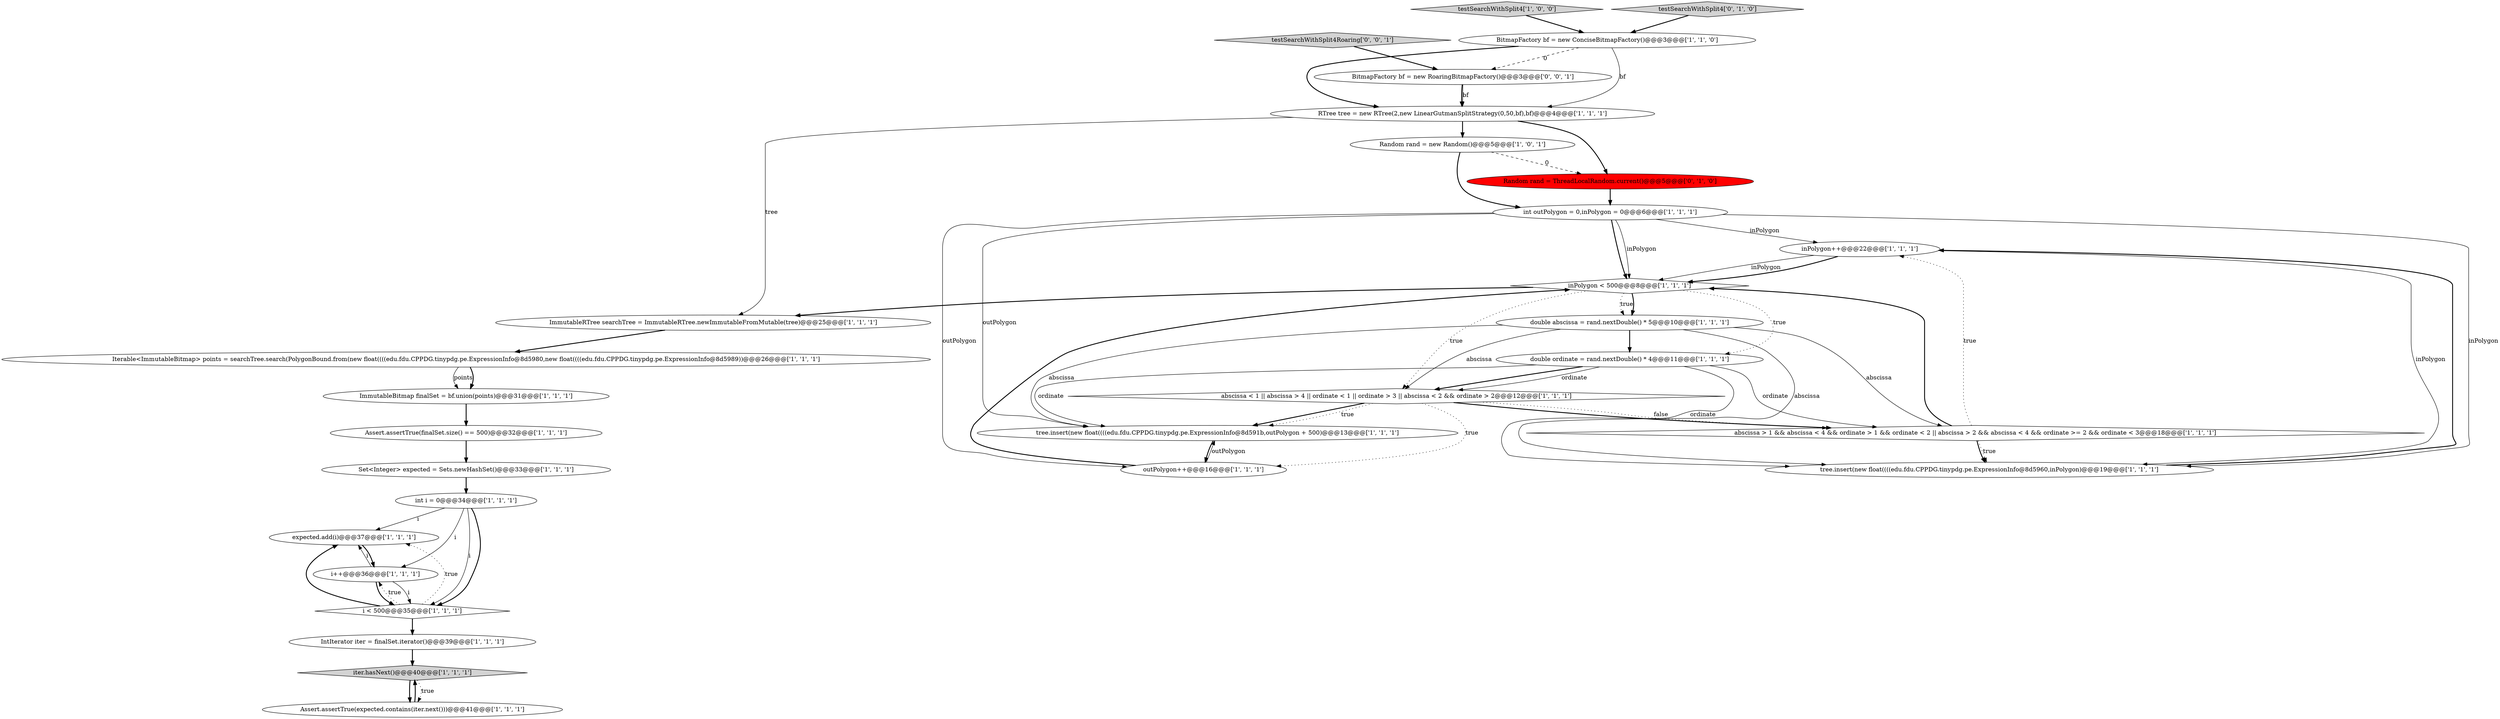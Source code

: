 digraph {
20 [style = filled, label = "RTree tree = new RTree(2,new LinearGutmanSplitStrategy(0,50,bf),bf)@@@4@@@['1', '1', '1']", fillcolor = white, shape = ellipse image = "AAA0AAABBB1BBB"];
4 [style = filled, label = "Assert.assertTrue(expected.contains(iter.next()))@@@41@@@['1', '1', '1']", fillcolor = white, shape = ellipse image = "AAA0AAABBB1BBB"];
23 [style = filled, label = "int outPolygon = 0,inPolygon = 0@@@6@@@['1', '1', '1']", fillcolor = white, shape = ellipse image = "AAA0AAABBB1BBB"];
22 [style = filled, label = "Assert.assertTrue(finalSet.size() == 500)@@@32@@@['1', '1', '1']", fillcolor = white, shape = ellipse image = "AAA0AAABBB1BBB"];
26 [style = filled, label = "Random rand = ThreadLocalRandom.current()@@@5@@@['0', '1', '0']", fillcolor = red, shape = ellipse image = "AAA1AAABBB2BBB"];
2 [style = filled, label = "Set<Integer> expected = Sets.newHashSet()@@@33@@@['1', '1', '1']", fillcolor = white, shape = ellipse image = "AAA0AAABBB1BBB"];
5 [style = filled, label = "int i = 0@@@34@@@['1', '1', '1']", fillcolor = white, shape = ellipse image = "AAA0AAABBB1BBB"];
9 [style = filled, label = "BitmapFactory bf = new ConciseBitmapFactory()@@@3@@@['1', '1', '0']", fillcolor = white, shape = ellipse image = "AAA0AAABBB1BBB"];
3 [style = filled, label = "inPolygon++@@@22@@@['1', '1', '1']", fillcolor = white, shape = ellipse image = "AAA0AAABBB1BBB"];
14 [style = filled, label = "ImmutableBitmap finalSet = bf.union(points)@@@31@@@['1', '1', '1']", fillcolor = white, shape = ellipse image = "AAA0AAABBB1BBB"];
0 [style = filled, label = "outPolygon++@@@16@@@['1', '1', '1']", fillcolor = white, shape = ellipse image = "AAA0AAABBB1BBB"];
29 [style = filled, label = "testSearchWithSplit4Roaring['0', '0', '1']", fillcolor = lightgray, shape = diamond image = "AAA0AAABBB3BBB"];
21 [style = filled, label = "ImmutableRTree searchTree = ImmutableRTree.newImmutableFromMutable(tree)@@@25@@@['1', '1', '1']", fillcolor = white, shape = ellipse image = "AAA0AAABBB1BBB"];
24 [style = filled, label = "tree.insert(new float((((edu.fdu.CPPDG.tinypdg.pe.ExpressionInfo@8d591b,outPolygon + 500)@@@13@@@['1', '1', '1']", fillcolor = white, shape = ellipse image = "AAA0AAABBB1BBB"];
18 [style = filled, label = "tree.insert(new float((((edu.fdu.CPPDG.tinypdg.pe.ExpressionInfo@8d5960,inPolygon)@@@19@@@['1', '1', '1']", fillcolor = white, shape = ellipse image = "AAA0AAABBB1BBB"];
15 [style = filled, label = "expected.add(i)@@@37@@@['1', '1', '1']", fillcolor = white, shape = ellipse image = "AAA0AAABBB1BBB"];
10 [style = filled, label = "testSearchWithSplit4['1', '0', '0']", fillcolor = lightgray, shape = diamond image = "AAA0AAABBB1BBB"];
19 [style = filled, label = "inPolygon < 500@@@8@@@['1', '1', '1']", fillcolor = white, shape = diamond image = "AAA0AAABBB1BBB"];
12 [style = filled, label = "Iterable<ImmutableBitmap> points = searchTree.search(PolygonBound.from(new float((((edu.fdu.CPPDG.tinypdg.pe.ExpressionInfo@8d5980,new float((((edu.fdu.CPPDG.tinypdg.pe.ExpressionInfo@8d5989))@@@26@@@['1', '1', '1']", fillcolor = white, shape = ellipse image = "AAA0AAABBB1BBB"];
8 [style = filled, label = "iter.hasNext()@@@40@@@['1', '1', '1']", fillcolor = lightgray, shape = diamond image = "AAA0AAABBB1BBB"];
6 [style = filled, label = "abscissa > 1 && abscissa < 4 && ordinate > 1 && ordinate < 2 || abscissa > 2 && abscissa < 4 && ordinate >= 2 && ordinate < 3@@@18@@@['1', '1', '1']", fillcolor = white, shape = diamond image = "AAA0AAABBB1BBB"];
1 [style = filled, label = "double abscissa = rand.nextDouble() * 5@@@10@@@['1', '1', '1']", fillcolor = white, shape = ellipse image = "AAA0AAABBB1BBB"];
13 [style = filled, label = "double ordinate = rand.nextDouble() * 4@@@11@@@['1', '1', '1']", fillcolor = white, shape = ellipse image = "AAA0AAABBB1BBB"];
11 [style = filled, label = "abscissa < 1 || abscissa > 4 || ordinate < 1 || ordinate > 3 || abscissa < 2 && ordinate > 2@@@12@@@['1', '1', '1']", fillcolor = white, shape = diamond image = "AAA0AAABBB1BBB"];
17 [style = filled, label = "i++@@@36@@@['1', '1', '1']", fillcolor = white, shape = ellipse image = "AAA0AAABBB1BBB"];
28 [style = filled, label = "BitmapFactory bf = new RoaringBitmapFactory()@@@3@@@['0', '0', '1']", fillcolor = white, shape = ellipse image = "AAA0AAABBB3BBB"];
25 [style = filled, label = "IntIterator iter = finalSet.iterator()@@@39@@@['1', '1', '1']", fillcolor = white, shape = ellipse image = "AAA0AAABBB1BBB"];
16 [style = filled, label = "Random rand = new Random()@@@5@@@['1', '0', '1']", fillcolor = white, shape = ellipse image = "AAA0AAABBB1BBB"];
27 [style = filled, label = "testSearchWithSplit4['0', '1', '0']", fillcolor = lightgray, shape = diamond image = "AAA0AAABBB2BBB"];
7 [style = filled, label = "i < 500@@@35@@@['1', '1', '1']", fillcolor = white, shape = diamond image = "AAA0AAABBB1BBB"];
3->18 [style = solid, label="inPolygon"];
19->1 [style = dotted, label="true"];
23->3 [style = solid, label="inPolygon"];
18->3 [style = bold, label=""];
23->24 [style = solid, label="outPolygon"];
22->2 [style = bold, label=""];
28->20 [style = bold, label=""];
0->19 [style = bold, label=""];
20->26 [style = bold, label=""];
23->0 [style = solid, label="outPolygon"];
24->0 [style = bold, label=""];
6->18 [style = bold, label=""];
13->18 [style = solid, label="ordinate"];
1->6 [style = solid, label="abscissa"];
11->6 [style = bold, label=""];
27->9 [style = bold, label=""];
9->28 [style = dashed, label="0"];
14->22 [style = bold, label=""];
13->11 [style = solid, label="ordinate"];
5->7 [style = solid, label="i"];
3->19 [style = solid, label="inPolygon"];
9->20 [style = bold, label=""];
19->13 [style = dotted, label="true"];
6->19 [style = bold, label=""];
28->20 [style = solid, label="bf"];
0->24 [style = solid, label="outPolygon"];
17->7 [style = solid, label="i"];
16->23 [style = bold, label=""];
11->24 [style = bold, label=""];
13->11 [style = bold, label=""];
12->14 [style = solid, label="points"];
1->13 [style = bold, label=""];
7->15 [style = dotted, label="true"];
8->4 [style = dotted, label="true"];
13->24 [style = solid, label="ordinate"];
5->17 [style = solid, label="i"];
20->21 [style = solid, label="tree"];
21->12 [style = bold, label=""];
23->18 [style = solid, label="inPolygon"];
17->7 [style = bold, label=""];
29->28 [style = bold, label=""];
16->26 [style = dashed, label="0"];
19->1 [style = bold, label=""];
1->24 [style = solid, label="abscissa"];
15->17 [style = bold, label=""];
17->15 [style = solid, label="i"];
20->16 [style = bold, label=""];
6->18 [style = dotted, label="true"];
3->19 [style = bold, label=""];
5->15 [style = solid, label="i"];
1->11 [style = solid, label="abscissa"];
19->11 [style = dotted, label="true"];
23->19 [style = bold, label=""];
26->23 [style = bold, label=""];
11->0 [style = dotted, label="true"];
11->6 [style = dotted, label="false"];
12->14 [style = bold, label=""];
5->7 [style = bold, label=""];
7->15 [style = bold, label=""];
4->8 [style = bold, label=""];
25->8 [style = bold, label=""];
7->25 [style = bold, label=""];
10->9 [style = bold, label=""];
8->4 [style = bold, label=""];
1->18 [style = solid, label="abscissa"];
6->3 [style = dotted, label="true"];
9->20 [style = solid, label="bf"];
7->17 [style = dotted, label="true"];
23->19 [style = solid, label="inPolygon"];
13->6 [style = solid, label="ordinate"];
11->24 [style = dotted, label="true"];
2->5 [style = bold, label=""];
19->21 [style = bold, label=""];
}
